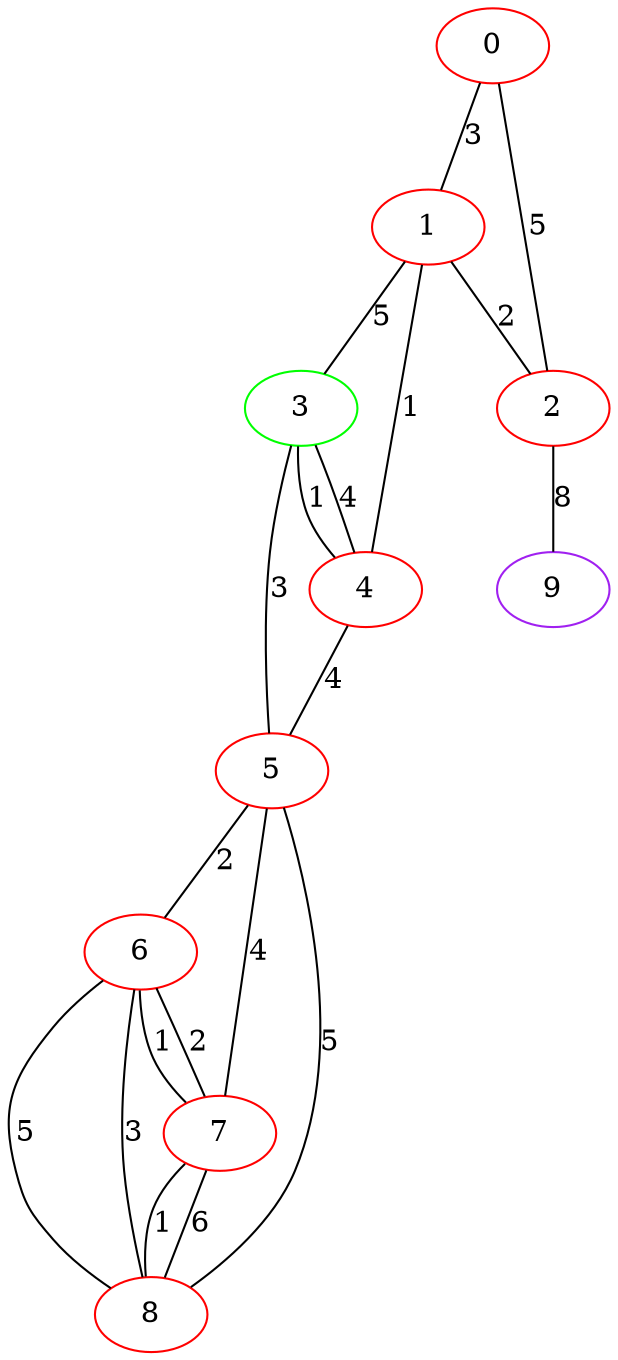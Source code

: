 graph "" {
0 [color=red, weight=1];
1 [color=red, weight=1];
2 [color=red, weight=1];
3 [color=green, weight=2];
4 [color=red, weight=1];
5 [color=red, weight=1];
6 [color=red, weight=1];
7 [color=red, weight=1];
8 [color=red, weight=1];
9 [color=purple, weight=4];
0 -- 1  [key=0, label=3];
0 -- 2  [key=0, label=5];
1 -- 2  [key=0, label=2];
1 -- 3  [key=0, label=5];
1 -- 4  [key=0, label=1];
2 -- 9  [key=0, label=8];
3 -- 4  [key=0, label=4];
3 -- 4  [key=1, label=1];
3 -- 5  [key=0, label=3];
4 -- 5  [key=0, label=4];
5 -- 8  [key=0, label=5];
5 -- 6  [key=0, label=2];
5 -- 7  [key=0, label=4];
6 -- 8  [key=0, label=5];
6 -- 8  [key=1, label=3];
6 -- 7  [key=0, label=1];
6 -- 7  [key=1, label=2];
7 -- 8  [key=0, label=6];
7 -- 8  [key=1, label=1];
}
